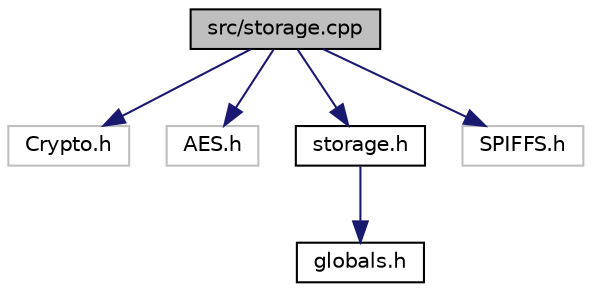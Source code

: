 digraph "src/storage.cpp"
{
 // LATEX_PDF_SIZE
  edge [fontname="Helvetica",fontsize="10",labelfontname="Helvetica",labelfontsize="10"];
  node [fontname="Helvetica",fontsize="10",shape=record];
  Node1 [label="src/storage.cpp",height=0.2,width=0.4,color="black", fillcolor="grey75", style="filled", fontcolor="black",tooltip="Contains definitions of storage functions."];
  Node1 -> Node2 [color="midnightblue",fontsize="10",style="solid",fontname="Helvetica"];
  Node2 [label="Crypto.h",height=0.2,width=0.4,color="grey75", fillcolor="white", style="filled",tooltip=" "];
  Node1 -> Node3 [color="midnightblue",fontsize="10",style="solid",fontname="Helvetica"];
  Node3 [label="AES.h",height=0.2,width=0.4,color="grey75", fillcolor="white", style="filled",tooltip=" "];
  Node1 -> Node4 [color="midnightblue",fontsize="10",style="solid",fontname="Helvetica"];
  Node4 [label="storage.h",height=0.2,width=0.4,color="black", fillcolor="white", style="filled",URL="$src_2storage_8h.html",tooltip="This is what is used to communicate with the internal filesystem."];
  Node4 -> Node5 [color="midnightblue",fontsize="10",style="solid",fontname="Helvetica"];
  Node5 [label="globals.h",height=0.2,width=0.4,color="black", fillcolor="white", style="filled",URL="$src_2globals_8h_source.html",tooltip=" "];
  Node1 -> Node6 [color="midnightblue",fontsize="10",style="solid",fontname="Helvetica"];
  Node6 [label="SPIFFS.h",height=0.2,width=0.4,color="grey75", fillcolor="white", style="filled",tooltip=" "];
}
